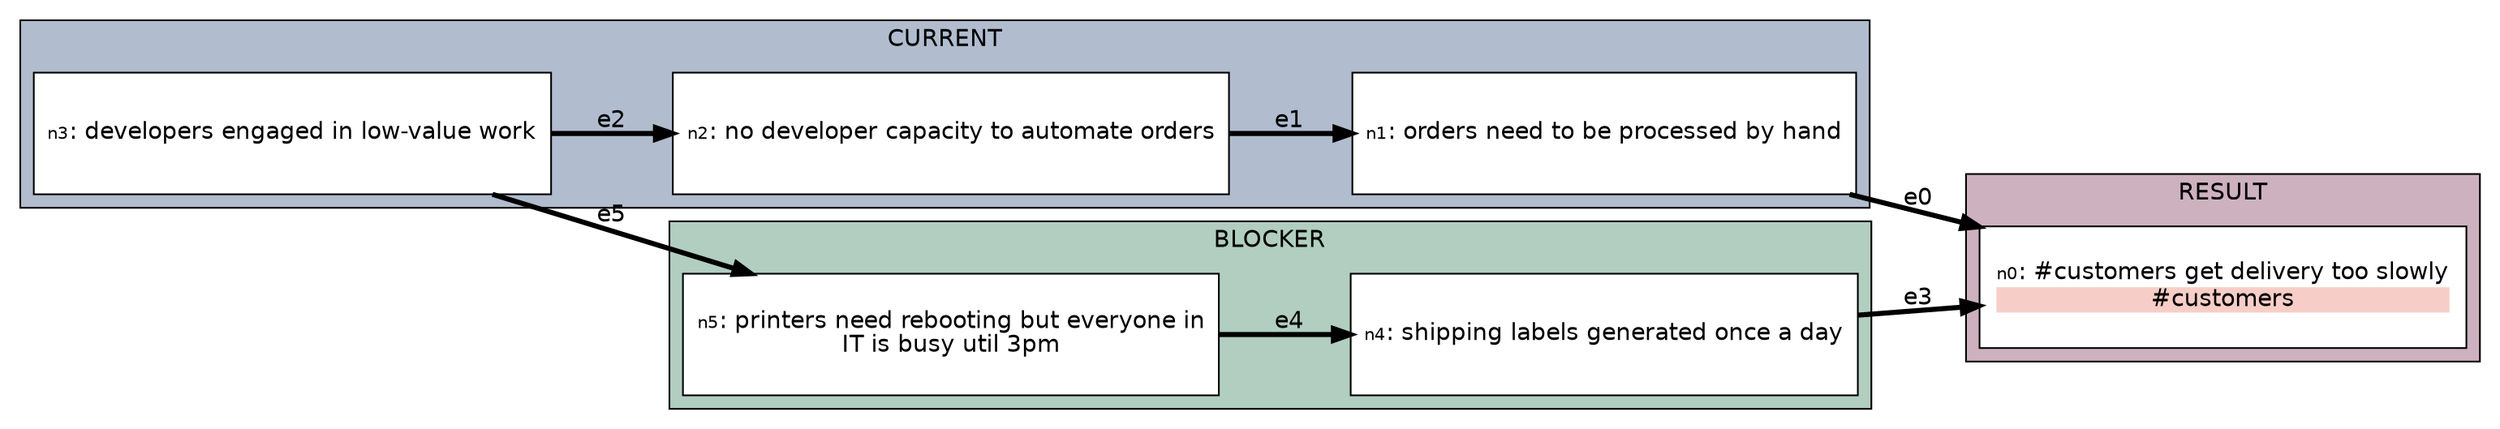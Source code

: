 digraph {

    graph [fontname = "helvetica" rankdir="LR" ranksep=0.75 nodesep=0.5];
    node [fontname = "helvetica" shape = "box" width=4 style=filled];
    edge [fontname = "helvetica" penwidth=3 color="#000000"];

  subgraph cluster_BLOCKER {
  label="BLOCKER"
  bgcolor="#B1CEC1"
    n4 [width=4 height=1 label=< <TABLE BORDER="0" CELLPADDING="0" CELLSPACING="0">
    <TR>
        <TD COLSPAN="1"><FONT POINT-SIZE="10">n4</FONT>: shipping labels generated once a day</TD>
    </TR>
    
   </TABLE>
> fillcolor="#FFFFFF"]
    n5 [width=4 height=1 label=< <TABLE BORDER="0" CELLPADDING="0" CELLSPACING="0">
    <TR>
        <TD COLSPAN="1"><FONT POINT-SIZE="10">n5</FONT>: printers need rebooting but everyone in<br/>IT is busy util 3pm</TD>
    </TR>
    
   </TABLE>
> fillcolor="#FFFFFF"]
  }
  subgraph cluster_RESULT {
  label="RESULT"
  bgcolor="#CEB1BE"
    n0 [width=4 height=1 label=< <TABLE BORDER="0" CELLPADDING="0" CELLSPACING="0">
    <TR>
        <TD COLSPAN="1"><FONT POINT-SIZE="10">n0</FONT>: #customers get delivery too slowly</TD>
    </TR>
    
        
           <TR>
<TD BGCOLOR="#F7CEC7"><FONT COLOR="#000000">#customers</FONT></TD>
</TR>
        
    
   </TABLE>
> fillcolor="#FFFFFF"]
  }
  subgraph cluster_CURRENT {
  label="CURRENT"
  bgcolor="#B1BCCE"
    n1 [width=4 height=1 label=< <TABLE BORDER="0" CELLPADDING="0" CELLSPACING="0">
    <TR>
        <TD COLSPAN="1"><FONT POINT-SIZE="10">n1</FONT>: orders need to be processed by hand</TD>
    </TR>
    
   </TABLE>
> fillcolor="#FFFFFF"]
    n2 [width=4 height=1 label=< <TABLE BORDER="0" CELLPADDING="0" CELLSPACING="0">
    <TR>
        <TD COLSPAN="1"><FONT POINT-SIZE="10">n2</FONT>: no developer capacity to automate orders</TD>
    </TR>
    
   </TABLE>
> fillcolor="#FFFFFF"]
    n3 [width=4 height=1 label=< <TABLE BORDER="0" CELLPADDING="0" CELLSPACING="0">
    <TR>
        <TD COLSPAN="1"><FONT POINT-SIZE="10">n3</FONT>: developers engaged in low-value work</TD>
    </TR>
    
   </TABLE>
> fillcolor="#FFFFFF"]
  }

    "n1" -> "n0" [label="e0"];
    "n2" -> "n1" [label="e1"];
    "n3" -> "n2" [label="e2"];
    "n4" -> "n0" [label="e3"];
    "n5" -> "n4" [label="e4"];
    "n3" -> "n5" [label="e5"];

}